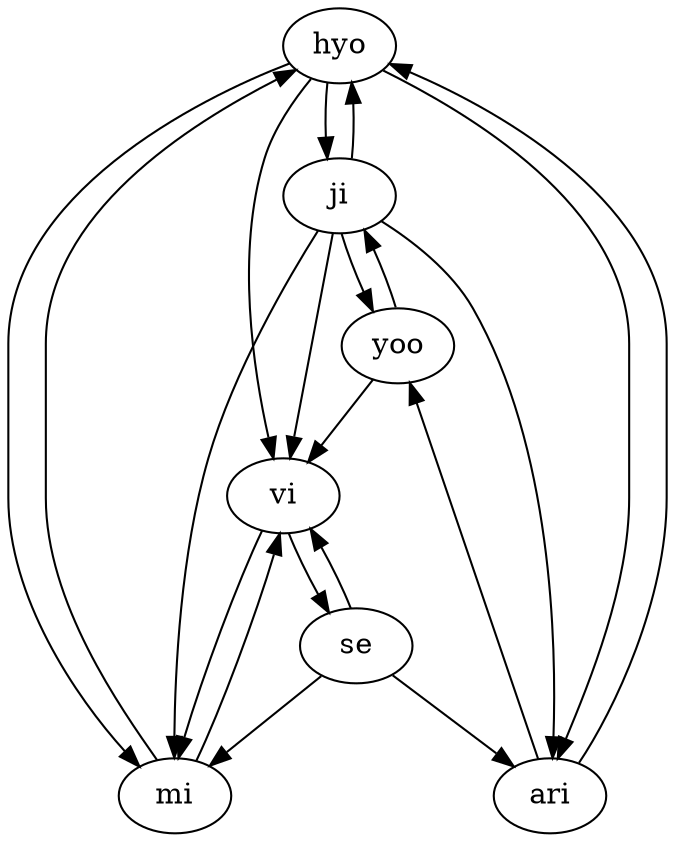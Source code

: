 digraph {
hyo->ji;
ji->hyo;
hyo->mi;
mi->hyo;
hyo->vi;
hyo->ari;
ari->hyo;
ji->yoo;
yoo->ji;
ji->mi;
ji->vi;
ji->ari;
yoo->vi;
ari->yoo;
mi->vi;
vi->mi;
se->mi;
vi->se;
se->vi;
se->ari;
}